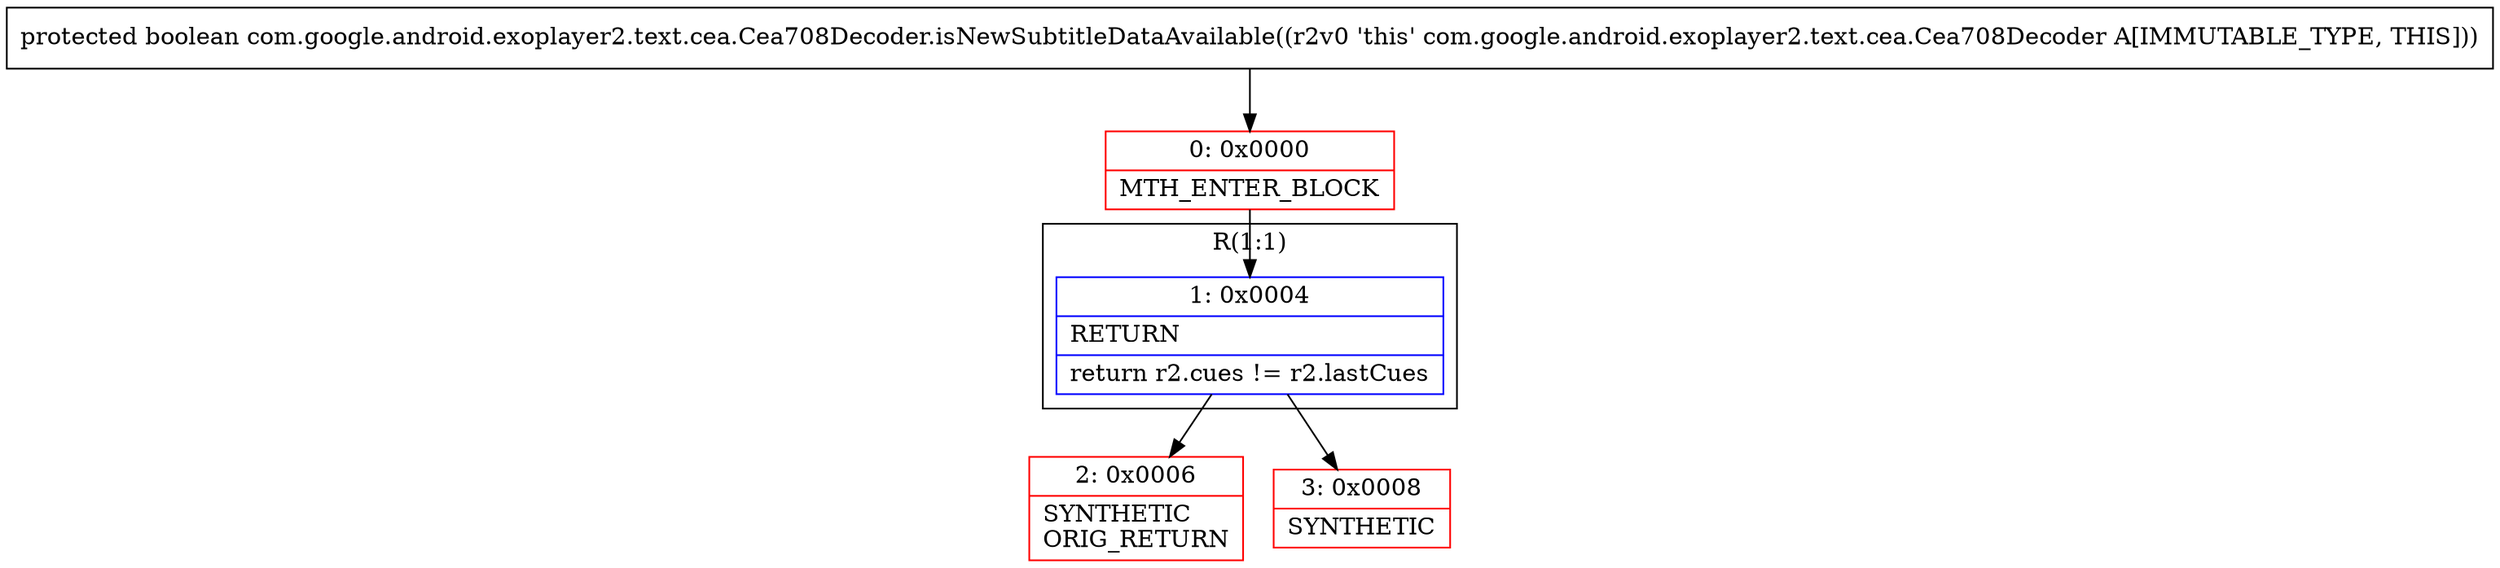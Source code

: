 digraph "CFG forcom.google.android.exoplayer2.text.cea.Cea708Decoder.isNewSubtitleDataAvailable()Z" {
subgraph cluster_Region_1081237137 {
label = "R(1:1)";
node [shape=record,color=blue];
Node_1 [shape=record,label="{1\:\ 0x0004|RETURN\l|return r2.cues != r2.lastCues\l}"];
}
Node_0 [shape=record,color=red,label="{0\:\ 0x0000|MTH_ENTER_BLOCK\l}"];
Node_2 [shape=record,color=red,label="{2\:\ 0x0006|SYNTHETIC\lORIG_RETURN\l}"];
Node_3 [shape=record,color=red,label="{3\:\ 0x0008|SYNTHETIC\l}"];
MethodNode[shape=record,label="{protected boolean com.google.android.exoplayer2.text.cea.Cea708Decoder.isNewSubtitleDataAvailable((r2v0 'this' com.google.android.exoplayer2.text.cea.Cea708Decoder A[IMMUTABLE_TYPE, THIS])) }"];
MethodNode -> Node_0;
Node_1 -> Node_2;
Node_1 -> Node_3;
Node_0 -> Node_1;
}

